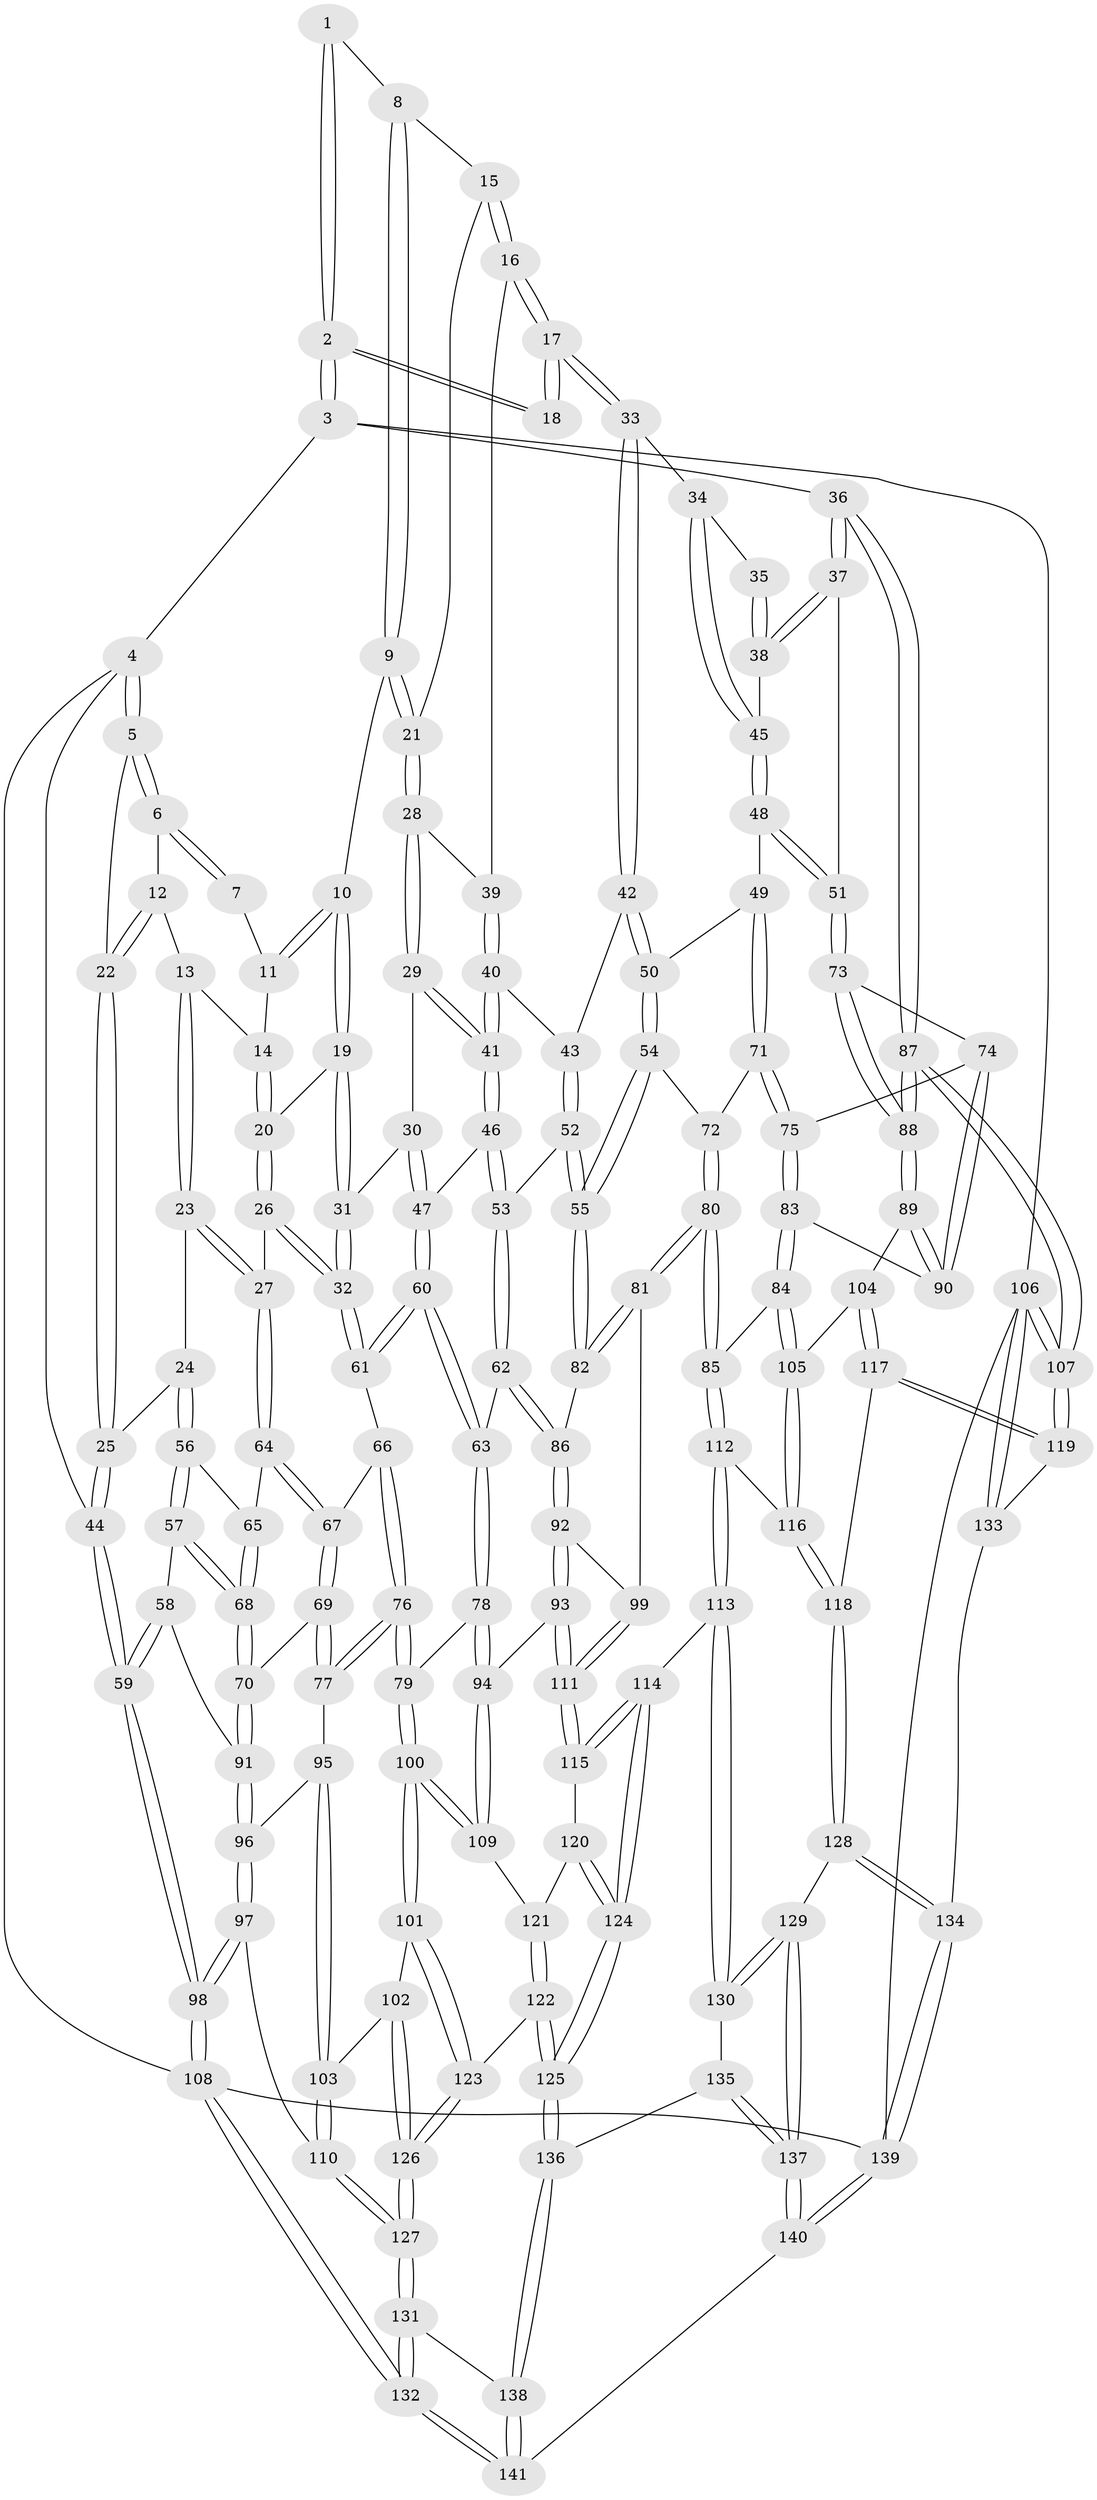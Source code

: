 // Generated by graph-tools (version 1.1) at 2025/38/03/09/25 02:38:29]
// undirected, 141 vertices, 349 edges
graph export_dot {
graph [start="1"]
  node [color=gray90,style=filled];
  1 [pos="+0.5472792811563115+0"];
  2 [pos="+1+0"];
  3 [pos="+1+0"];
  4 [pos="+0+0"];
  5 [pos="+0+0"];
  6 [pos="+0+0"];
  7 [pos="+0.3528567357375262+0"];
  8 [pos="+0.5491710095495594+0"];
  9 [pos="+0.3655319560779534+0.095281800465317"];
  10 [pos="+0.3645772340997377+0.09548774904578147"];
  11 [pos="+0.32209722045024247+0.037014804731007794"];
  12 [pos="+0.1573538269420123+0.02979106796546745"];
  13 [pos="+0.1791441492174754+0.0518348203721981"];
  14 [pos="+0.23572668439457753+0.062193383919889385"];
  15 [pos="+0.5596830386896641+0"];
  16 [pos="+0.6567563156500288+0.10758644523534713"];
  17 [pos="+0.6629241380717362+0.11528515985102974"];
  18 [pos="+1+0"];
  19 [pos="+0.35602943008231924+0.10842825527396321"];
  20 [pos="+0.2963827253490576+0.12695372805108415"];
  21 [pos="+0.4731130022754594+0.13757998392365386"];
  22 [pos="+0.08157660759014186+0.16428277557652593"];
  23 [pos="+0.2157881480873748+0.22410905593375222"];
  24 [pos="+0.07954855318846513+0.2021079508563321"];
  25 [pos="+0.0721118591114025+0.19255316181328577"];
  26 [pos="+0.22832625299909828+0.2284621782557938"];
  27 [pos="+0.2202062018779403+0.2279582891696285"];
  28 [pos="+0.47365235886669754+0.13989251502287206"];
  29 [pos="+0.4687883810230447+0.1723572590721328"];
  30 [pos="+0.43600302061601365+0.2010673925094351"];
  31 [pos="+0.36678407635172117+0.21947788533324172"];
  32 [pos="+0.324022737025568+0.27189963906706327"];
  33 [pos="+0.6750079574767887+0.14087360105430755"];
  34 [pos="+0.7692486394388435+0.14357245452186676"];
  35 [pos="+0.9193384974650194+0.02356996789990634"];
  36 [pos="+1+0.2994335114960022"];
  37 [pos="+0.9740541778743065+0.3090860067810528"];
  38 [pos="+0.9052042369675543+0.1889071257225113"];
  39 [pos="+0.5250357543238031+0.14774634885734372"];
  40 [pos="+0.5900221736318783+0.21022829939215815"];
  41 [pos="+0.526378540347117+0.22709279791604076"];
  42 [pos="+0.6638318463084016+0.17292369364353094"];
  43 [pos="+0.5954027734879755+0.20994412075073793"];
  44 [pos="+0+0.07217669208900776"];
  45 [pos="+0.8132232055531518+0.20898661644830285"];
  46 [pos="+0.5202348449696919+0.2455879590135203"];
  47 [pos="+0.4593097509122569+0.26424730486547965"];
  48 [pos="+0.8118651781120652+0.2813304081287782"];
  49 [pos="+0.7799763681645967+0.2985201280794343"];
  50 [pos="+0.6787965930533373+0.22095255014145648"];
  51 [pos="+0.9449331907622965+0.32370924354882363"];
  52 [pos="+0.5784633188776942+0.3518877655656451"];
  53 [pos="+0.533876949150471+0.3536477737523574"];
  54 [pos="+0.6459795930887735+0.3480683133744413"];
  55 [pos="+0.6011250682803726+0.3588175003789941"];
  56 [pos="+0.05903034427380642+0.27983882511327696"];
  57 [pos="+0.014995470294389385+0.34620718701845526"];
  58 [pos="+0+0.3546432213180685"];
  59 [pos="+0+0.3552594299736811"];
  60 [pos="+0.42160239603243865+0.37188388136683825"];
  61 [pos="+0.3475179965614984+0.32622188288266346"];
  62 [pos="+0.45205596986348545+0.3935041195805187"];
  63 [pos="+0.4387469204280405+0.39009334016796043"];
  64 [pos="+0.20188683900574136+0.2631064535399625"];
  65 [pos="+0.15174564110369979+0.3035535057702274"];
  66 [pos="+0.2911809406107435+0.37577276004035015"];
  67 [pos="+0.2066164640757049+0.350940162267857"];
  68 [pos="+0.10942038143030246+0.39482504497783183"];
  69 [pos="+0.14932740918481735+0.4349651576027787"];
  70 [pos="+0.13532741186827624+0.42838243596351583"];
  71 [pos="+0.749816403450769+0.36201313278757535"];
  72 [pos="+0.6968044762244106+0.3690065428053667"];
  73 [pos="+0.9115318639638037+0.378356225426946"];
  74 [pos="+0.8881323603230127+0.3913765600221536"];
  75 [pos="+0.7925627232094231+0.4145944333325236"];
  76 [pos="+0.2287890102091853+0.48834738851836346"];
  77 [pos="+0.18336143430209487+0.46962968675662603"];
  78 [pos="+0.37369884361733396+0.4731498726342189"];
  79 [pos="+0.2531340707023342+0.5195647834725181"];
  80 [pos="+0.6777681651675572+0.5399768402762886"];
  81 [pos="+0.670170695888898+0.539356409790333"];
  82 [pos="+0.6147323061562058+0.4715478045266966"];
  83 [pos="+0.7813995054846486+0.4956722138146365"];
  84 [pos="+0.7186470314332075+0.5411485443652709"];
  85 [pos="+0.6858116150846686+0.5434085807702224"];
  86 [pos="+0.49152155250992824+0.4668615215132577"];
  87 [pos="+1+0.6741442813260167"];
  88 [pos="+0.9618216443594146+0.5811723355104884"];
  89 [pos="+0.9564888231476616+0.5808951570203137"];
  90 [pos="+0.8536595671173467+0.5146540745351736"];
  91 [pos="+0.04972991070242303+0.48990607252314256"];
  92 [pos="+0.495694774528558+0.5126784346251211"];
  93 [pos="+0.4621989800319886+0.6211567138712317"];
  94 [pos="+0.43280314921379015+0.62239189530937"];
  95 [pos="+0.12709852080420464+0.532504660917218"];
  96 [pos="+0.013671835142959825+0.5498022482141259"];
  97 [pos="+0+0.6644827085513227"];
  98 [pos="+0+0.6710174408605272"];
  99 [pos="+0.652485751767117+0.5480681712336101"];
  100 [pos="+0.26926752595366504+0.6507727601883894"];
  101 [pos="+0.26560020478814317+0.6556523626673075"];
  102 [pos="+0.19849314025788697+0.6801699451582341"];
  103 [pos="+0.12055477841271678+0.6686403035733536"];
  104 [pos="+0.8418298956120257+0.6319026789650569"];
  105 [pos="+0.8065577715953238+0.6328021962963525"];
  106 [pos="+1+0.8847965988344264"];
  107 [pos="+1+0.7290875747698705"];
  108 [pos="+0+1"];
  109 [pos="+0.39281564885000186+0.6374495520713324"];
  110 [pos="+0+0.6830398405729967"];
  111 [pos="+0.5241009403590655+0.661619476831681"];
  112 [pos="+0.6902341995380071+0.7448040193835245"];
  113 [pos="+0.5957545892153052+0.7781810915873905"];
  114 [pos="+0.5944914215674008+0.7776631687450841"];
  115 [pos="+0.5456658034180152+0.7127437269965786"];
  116 [pos="+0.7319110894563269+0.7509028842551211"];
  117 [pos="+0.8643561517907132+0.7989723682426279"];
  118 [pos="+0.8006280038076885+0.8010588776673624"];
  119 [pos="+0.918758383333494+0.81052166939206"];
  120 [pos="+0.44690413678404967+0.7560110971264908"];
  121 [pos="+0.41418436915077944+0.7588160637106957"];
  122 [pos="+0.34582180847427013+0.8486464122418041"];
  123 [pos="+0.34072745844006164+0.845320442254786"];
  124 [pos="+0.4542380870262628+0.865963478894245"];
  125 [pos="+0.3968796733664588+0.9109363092600181"];
  126 [pos="+0.1607934121107474+0.8809485993466964"];
  127 [pos="+0.1443801725767532+0.8964434931498066"];
  128 [pos="+0.7705802989585002+0.8781205307345222"];
  129 [pos="+0.6750427409840319+0.9571985266554848"];
  130 [pos="+0.6087569685612424+0.8298077613437113"];
  131 [pos="+0.12329429907848098+0.9610055553845976"];
  132 [pos="+0+1"];
  133 [pos="+0.8706913218052247+0.970748883182313"];
  134 [pos="+0.8592381754534365+0.9881055689865588"];
  135 [pos="+0.5476693393585478+0.9196130967163638"];
  136 [pos="+0.40133980060896474+0.9539079617372433"];
  137 [pos="+0.6633535573981664+1"];
  138 [pos="+0.40077573031106467+0.9635683117153854"];
  139 [pos="+0.7915679259050402+1"];
  140 [pos="+0.6640621863475307+1"];
  141 [pos="+0.4418707613955849+1"];
  1 -- 2;
  1 -- 2;
  1 -- 8;
  2 -- 3;
  2 -- 3;
  2 -- 18;
  2 -- 18;
  3 -- 4;
  3 -- 36;
  3 -- 106;
  4 -- 5;
  4 -- 5;
  4 -- 44;
  4 -- 108;
  5 -- 6;
  5 -- 6;
  5 -- 22;
  6 -- 7;
  6 -- 7;
  6 -- 12;
  7 -- 11;
  8 -- 9;
  8 -- 9;
  8 -- 15;
  9 -- 10;
  9 -- 21;
  9 -- 21;
  10 -- 11;
  10 -- 11;
  10 -- 19;
  10 -- 19;
  11 -- 14;
  12 -- 13;
  12 -- 22;
  12 -- 22;
  13 -- 14;
  13 -- 23;
  13 -- 23;
  14 -- 20;
  14 -- 20;
  15 -- 16;
  15 -- 16;
  15 -- 21;
  16 -- 17;
  16 -- 17;
  16 -- 39;
  17 -- 18;
  17 -- 18;
  17 -- 33;
  17 -- 33;
  19 -- 20;
  19 -- 31;
  19 -- 31;
  20 -- 26;
  20 -- 26;
  21 -- 28;
  21 -- 28;
  22 -- 25;
  22 -- 25;
  23 -- 24;
  23 -- 27;
  23 -- 27;
  24 -- 25;
  24 -- 56;
  24 -- 56;
  25 -- 44;
  25 -- 44;
  26 -- 27;
  26 -- 32;
  26 -- 32;
  27 -- 64;
  27 -- 64;
  28 -- 29;
  28 -- 29;
  28 -- 39;
  29 -- 30;
  29 -- 41;
  29 -- 41;
  30 -- 31;
  30 -- 47;
  30 -- 47;
  31 -- 32;
  31 -- 32;
  32 -- 61;
  32 -- 61;
  33 -- 34;
  33 -- 42;
  33 -- 42;
  34 -- 35;
  34 -- 45;
  34 -- 45;
  35 -- 38;
  35 -- 38;
  36 -- 37;
  36 -- 37;
  36 -- 87;
  36 -- 87;
  37 -- 38;
  37 -- 38;
  37 -- 51;
  38 -- 45;
  39 -- 40;
  39 -- 40;
  40 -- 41;
  40 -- 41;
  40 -- 43;
  41 -- 46;
  41 -- 46;
  42 -- 43;
  42 -- 50;
  42 -- 50;
  43 -- 52;
  43 -- 52;
  44 -- 59;
  44 -- 59;
  45 -- 48;
  45 -- 48;
  46 -- 47;
  46 -- 53;
  46 -- 53;
  47 -- 60;
  47 -- 60;
  48 -- 49;
  48 -- 51;
  48 -- 51;
  49 -- 50;
  49 -- 71;
  49 -- 71;
  50 -- 54;
  50 -- 54;
  51 -- 73;
  51 -- 73;
  52 -- 53;
  52 -- 55;
  52 -- 55;
  53 -- 62;
  53 -- 62;
  54 -- 55;
  54 -- 55;
  54 -- 72;
  55 -- 82;
  55 -- 82;
  56 -- 57;
  56 -- 57;
  56 -- 65;
  57 -- 58;
  57 -- 68;
  57 -- 68;
  58 -- 59;
  58 -- 59;
  58 -- 91;
  59 -- 98;
  59 -- 98;
  60 -- 61;
  60 -- 61;
  60 -- 63;
  60 -- 63;
  61 -- 66;
  62 -- 63;
  62 -- 86;
  62 -- 86;
  63 -- 78;
  63 -- 78;
  64 -- 65;
  64 -- 67;
  64 -- 67;
  65 -- 68;
  65 -- 68;
  66 -- 67;
  66 -- 76;
  66 -- 76;
  67 -- 69;
  67 -- 69;
  68 -- 70;
  68 -- 70;
  69 -- 70;
  69 -- 77;
  69 -- 77;
  70 -- 91;
  70 -- 91;
  71 -- 72;
  71 -- 75;
  71 -- 75;
  72 -- 80;
  72 -- 80;
  73 -- 74;
  73 -- 88;
  73 -- 88;
  74 -- 75;
  74 -- 90;
  74 -- 90;
  75 -- 83;
  75 -- 83;
  76 -- 77;
  76 -- 77;
  76 -- 79;
  76 -- 79;
  77 -- 95;
  78 -- 79;
  78 -- 94;
  78 -- 94;
  79 -- 100;
  79 -- 100;
  80 -- 81;
  80 -- 81;
  80 -- 85;
  80 -- 85;
  81 -- 82;
  81 -- 82;
  81 -- 99;
  82 -- 86;
  83 -- 84;
  83 -- 84;
  83 -- 90;
  84 -- 85;
  84 -- 105;
  84 -- 105;
  85 -- 112;
  85 -- 112;
  86 -- 92;
  86 -- 92;
  87 -- 88;
  87 -- 88;
  87 -- 107;
  87 -- 107;
  88 -- 89;
  88 -- 89;
  89 -- 90;
  89 -- 90;
  89 -- 104;
  91 -- 96;
  91 -- 96;
  92 -- 93;
  92 -- 93;
  92 -- 99;
  93 -- 94;
  93 -- 111;
  93 -- 111;
  94 -- 109;
  94 -- 109;
  95 -- 96;
  95 -- 103;
  95 -- 103;
  96 -- 97;
  96 -- 97;
  97 -- 98;
  97 -- 98;
  97 -- 110;
  98 -- 108;
  98 -- 108;
  99 -- 111;
  99 -- 111;
  100 -- 101;
  100 -- 101;
  100 -- 109;
  100 -- 109;
  101 -- 102;
  101 -- 123;
  101 -- 123;
  102 -- 103;
  102 -- 126;
  102 -- 126;
  103 -- 110;
  103 -- 110;
  104 -- 105;
  104 -- 117;
  104 -- 117;
  105 -- 116;
  105 -- 116;
  106 -- 107;
  106 -- 107;
  106 -- 133;
  106 -- 133;
  106 -- 139;
  107 -- 119;
  107 -- 119;
  108 -- 132;
  108 -- 132;
  108 -- 139;
  109 -- 121;
  110 -- 127;
  110 -- 127;
  111 -- 115;
  111 -- 115;
  112 -- 113;
  112 -- 113;
  112 -- 116;
  113 -- 114;
  113 -- 130;
  113 -- 130;
  114 -- 115;
  114 -- 115;
  114 -- 124;
  114 -- 124;
  115 -- 120;
  116 -- 118;
  116 -- 118;
  117 -- 118;
  117 -- 119;
  117 -- 119;
  118 -- 128;
  118 -- 128;
  119 -- 133;
  120 -- 121;
  120 -- 124;
  120 -- 124;
  121 -- 122;
  121 -- 122;
  122 -- 123;
  122 -- 125;
  122 -- 125;
  123 -- 126;
  123 -- 126;
  124 -- 125;
  124 -- 125;
  125 -- 136;
  125 -- 136;
  126 -- 127;
  126 -- 127;
  127 -- 131;
  127 -- 131;
  128 -- 129;
  128 -- 134;
  128 -- 134;
  129 -- 130;
  129 -- 130;
  129 -- 137;
  129 -- 137;
  130 -- 135;
  131 -- 132;
  131 -- 132;
  131 -- 138;
  132 -- 141;
  132 -- 141;
  133 -- 134;
  134 -- 139;
  134 -- 139;
  135 -- 136;
  135 -- 137;
  135 -- 137;
  136 -- 138;
  136 -- 138;
  137 -- 140;
  137 -- 140;
  138 -- 141;
  138 -- 141;
  139 -- 140;
  139 -- 140;
  140 -- 141;
}
